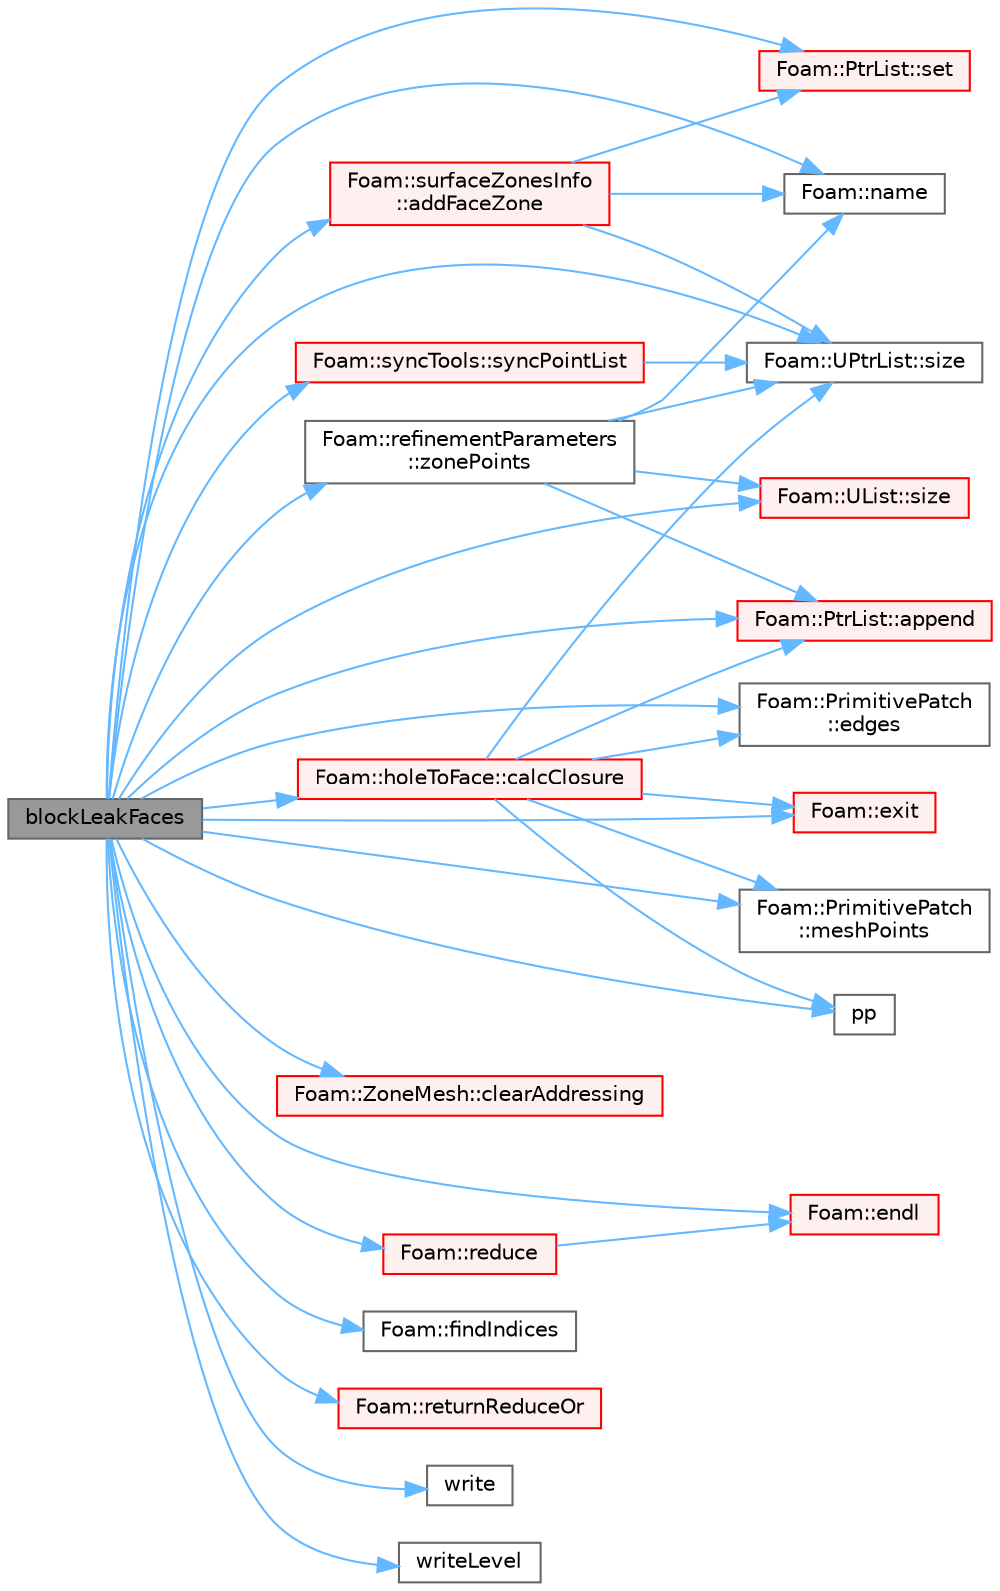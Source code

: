 digraph "blockLeakFaces"
{
 // LATEX_PDF_SIZE
  bgcolor="transparent";
  edge [fontname=Helvetica,fontsize=10,labelfontname=Helvetica,labelfontsize=10];
  node [fontname=Helvetica,fontsize=10,shape=box,height=0.2,width=0.4];
  rankdir="LR";
  Node1 [id="Node000001",label="blockLeakFaces",height=0.2,width=0.4,color="gray40", fillcolor="grey60", style="filled", fontcolor="black",tooltip=" "];
  Node1 -> Node2 [id="edge1_Node000001_Node000002",color="steelblue1",style="solid",tooltip=" "];
  Node2 [id="Node000002",label="Foam::surfaceZonesInfo\l::addFaceZone",height=0.2,width=0.4,color="red", fillcolor="#FFF0F0", style="filled",URL="$classFoam_1_1surfaceZonesInfo.html#a4782a6d6cf4c0fd0df7f8bc407eb48d3",tooltip=" "];
  Node2 -> Node12 [id="edge2_Node000002_Node000012",color="steelblue1",style="solid",tooltip=" "];
  Node12 [id="Node000012",label="Foam::name",height=0.2,width=0.4,color="grey40", fillcolor="white", style="filled",URL="$namespaceFoam.html#accde1bf3e2a4105cca868012a680afbe",tooltip=" "];
  Node2 -> Node13 [id="edge3_Node000002_Node000013",color="steelblue1",style="solid",tooltip=" "];
  Node13 [id="Node000013",label="Foam::PtrList::set",height=0.2,width=0.4,color="red", fillcolor="#FFF0F0", style="filled",URL="$classFoam_1_1PtrList.html#a0e0a32f842b05e1d69f10292dc27198a",tooltip=" "];
  Node2 -> Node11 [id="edge4_Node000002_Node000011",color="steelblue1",style="solid",tooltip=" "];
  Node11 [id="Node000011",label="Foam::UPtrList::size",height=0.2,width=0.4,color="grey40", fillcolor="white", style="filled",URL="$classFoam_1_1UPtrList.html#a95603446b248fe1ecf5dc59bcc2eaff0",tooltip=" "];
  Node1 -> Node18 [id="edge5_Node000001_Node000018",color="steelblue1",style="solid",tooltip=" "];
  Node18 [id="Node000018",label="Foam::PtrList::append",height=0.2,width=0.4,color="red", fillcolor="#FFF0F0", style="filled",URL="$classFoam_1_1PtrList.html#a9846c2ecbc3f323d5dc356dedb2c6cbd",tooltip=" "];
  Node1 -> Node22 [id="edge6_Node000001_Node000022",color="steelblue1",style="solid",tooltip=" "];
  Node22 [id="Node000022",label="Foam::holeToFace::calcClosure",height=0.2,width=0.4,color="red", fillcolor="#FFF0F0", style="filled",URL="$classFoam_1_1holeToFace.html#aab70a19ba8bba575b5dc5d54327b3183",tooltip=" "];
  Node22 -> Node18 [id="edge7_Node000022_Node000018",color="steelblue1",style="solid",tooltip=" "];
  Node22 -> Node24 [id="edge8_Node000022_Node000024",color="steelblue1",style="solid",tooltip=" "];
  Node24 [id="Node000024",label="Foam::PrimitivePatch\l::edges",height=0.2,width=0.4,color="grey40", fillcolor="white", style="filled",URL="$classFoam_1_1PrimitivePatch.html#a21d764179912ddda5c6f95193c289846",tooltip=" "];
  Node22 -> Node26 [id="edge9_Node000022_Node000026",color="steelblue1",style="solid",tooltip=" "];
  Node26 [id="Node000026",label="Foam::exit",height=0.2,width=0.4,color="red", fillcolor="#FFF0F0", style="filled",URL="$namespaceFoam.html#ae0529b088aefc9f83b89dce5c31fda64",tooltip=" "];
  Node22 -> Node33 [id="edge10_Node000022_Node000033",color="steelblue1",style="solid",tooltip=" "];
  Node33 [id="Node000033",label="Foam::PrimitivePatch\l::meshPoints",height=0.2,width=0.4,color="grey40", fillcolor="white", style="filled",URL="$classFoam_1_1PrimitivePatch.html#a52e3a457780fe74b31d39dc046bce1d8",tooltip=" "];
  Node22 -> Node40 [id="edge11_Node000022_Node000040",color="steelblue1",style="solid",tooltip=" "];
  Node40 [id="Node000040",label="pp",height=0.2,width=0.4,color="grey40", fillcolor="white", style="filled",URL="$checkPatchTopology_8H.html#a62bd17b324c5b9481f03d4b6d6e09f88",tooltip=" "];
  Node22 -> Node11 [id="edge12_Node000022_Node000011",color="steelblue1",style="solid",tooltip=" "];
  Node1 -> Node71 [id="edge13_Node000001_Node000071",color="steelblue1",style="solid",tooltip=" "];
  Node71 [id="Node000071",label="Foam::ZoneMesh::clearAddressing",height=0.2,width=0.4,color="red", fillcolor="#FFF0F0", style="filled",URL="$classFoam_1_1ZoneMesh.html#aac1ee7169044dccb262b78097d6ab1a8",tooltip=" "];
  Node1 -> Node24 [id="edge14_Node000001_Node000024",color="steelblue1",style="solid",tooltip=" "];
  Node1 -> Node6 [id="edge15_Node000001_Node000006",color="steelblue1",style="solid",tooltip=" "];
  Node6 [id="Node000006",label="Foam::endl",height=0.2,width=0.4,color="red", fillcolor="#FFF0F0", style="filled",URL="$namespaceFoam.html#a7d5eca45a323264dc5fe811500ebda47",tooltip=" "];
  Node1 -> Node26 [id="edge16_Node000001_Node000026",color="steelblue1",style="solid",tooltip=" "];
  Node1 -> Node72 [id="edge17_Node000001_Node000072",color="steelblue1",style="solid",tooltip=" "];
  Node72 [id="Node000072",label="Foam::findIndices",height=0.2,width=0.4,color="grey40", fillcolor="white", style="filled",URL="$namespaceFoam.html#adf49ef3802aef77dd09f4000affe1bd5",tooltip=" "];
  Node1 -> Node33 [id="edge18_Node000001_Node000033",color="steelblue1",style="solid",tooltip=" "];
  Node1 -> Node12 [id="edge19_Node000001_Node000012",color="steelblue1",style="solid",tooltip=" "];
  Node1 -> Node40 [id="edge20_Node000001_Node000040",color="steelblue1",style="solid",tooltip=" "];
  Node1 -> Node42 [id="edge21_Node000001_Node000042",color="steelblue1",style="solid",tooltip=" "];
  Node42 [id="Node000042",label="Foam::reduce",height=0.2,width=0.4,color="red", fillcolor="#FFF0F0", style="filled",URL="$namespaceFoam.html#a8f7f25e541aa3b46163d42df73f71c80",tooltip=" "];
  Node42 -> Node6 [id="edge22_Node000042_Node000006",color="steelblue1",style="solid",tooltip=" "];
  Node1 -> Node73 [id="edge23_Node000001_Node000073",color="steelblue1",style="solid",tooltip=" "];
  Node73 [id="Node000073",label="Foam::returnReduceOr",height=0.2,width=0.4,color="red", fillcolor="#FFF0F0", style="filled",URL="$namespaceFoam.html#a2e469ccb2cea405f7ddd435d8de00ceb",tooltip=" "];
  Node1 -> Node13 [id="edge24_Node000001_Node000013",color="steelblue1",style="solid",tooltip=" "];
  Node1 -> Node11 [id="edge25_Node000001_Node000011",color="steelblue1",style="solid",tooltip=" "];
  Node1 -> Node62 [id="edge26_Node000001_Node000062",color="steelblue1",style="solid",tooltip=" "];
  Node62 [id="Node000062",label="Foam::UList::size",height=0.2,width=0.4,color="red", fillcolor="#FFF0F0", style="filled",URL="$classFoam_1_1UList.html#ac1fc1d9dab324bb1b8452c7aa4813026",tooltip=" "];
  Node1 -> Node75 [id="edge27_Node000001_Node000075",color="steelblue1",style="solid",tooltip=" "];
  Node75 [id="Node000075",label="Foam::syncTools::syncPointList",height=0.2,width=0.4,color="red", fillcolor="#FFF0F0", style="filled",URL="$classFoam_1_1syncTools.html#af5bc1e56ab816a506dc01789e3e57857",tooltip=" "];
  Node75 -> Node11 [id="edge28_Node000075_Node000011",color="steelblue1",style="solid",tooltip=" "];
  Node1 -> Node8 [id="edge29_Node000001_Node000008",color="steelblue1",style="solid",tooltip=" "];
  Node8 [id="Node000008",label="write",height=0.2,width=0.4,color="grey40", fillcolor="white", style="filled",URL="$output_8H.html#ac5370a3f202de84040d5e2d2c7b3a0bd",tooltip=" "];
  Node1 -> Node77 [id="edge30_Node000001_Node000077",color="steelblue1",style="solid",tooltip=" "];
  Node77 [id="Node000077",label="writeLevel",height=0.2,width=0.4,color="grey40", fillcolor="white", style="filled",URL="$classFoam_1_1meshRefinement.html#aeffc4049f055c08fd23bede34d7a1d0b",tooltip=" "];
  Node1 -> Node78 [id="edge31_Node000001_Node000078",color="steelblue1",style="solid",tooltip=" "];
  Node78 [id="Node000078",label="Foam::refinementParameters\l::zonePoints",height=0.2,width=0.4,color="grey40", fillcolor="white", style="filled",URL="$classFoam_1_1refinementParameters.html#a75e8fc429e53269ac55cd50f047ecc0d",tooltip=" "];
  Node78 -> Node18 [id="edge32_Node000078_Node000018",color="steelblue1",style="solid",tooltip=" "];
  Node78 -> Node12 [id="edge33_Node000078_Node000012",color="steelblue1",style="solid",tooltip=" "];
  Node78 -> Node11 [id="edge34_Node000078_Node000011",color="steelblue1",style="solid",tooltip=" "];
  Node78 -> Node62 [id="edge35_Node000078_Node000062",color="steelblue1",style="solid",tooltip=" "];
}
